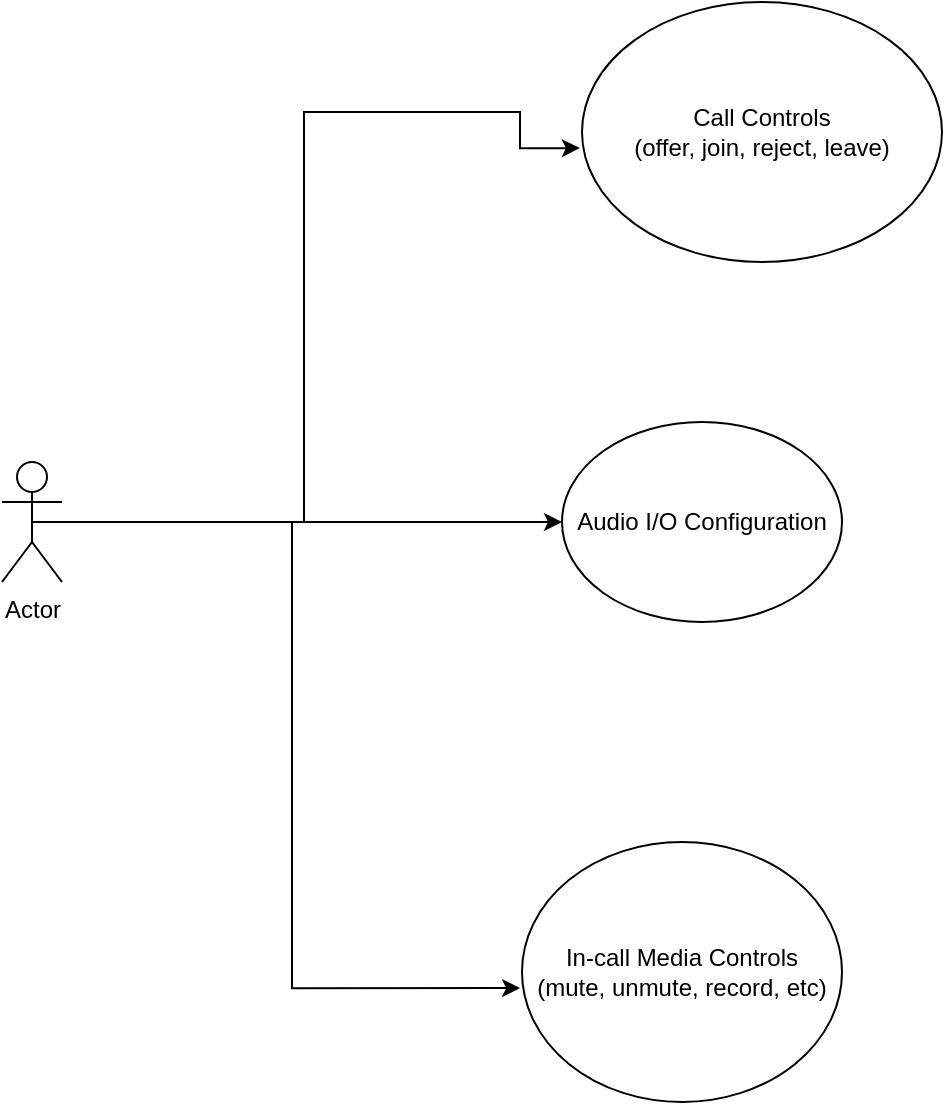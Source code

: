 <mxfile version="24.8.4" pages="6">
  <diagram name="Actor Diagram" id="0odxHVuXM_3ZLZ7NTb2R">
    <mxGraphModel dx="1795" dy="1015" grid="1" gridSize="10" guides="1" tooltips="1" connect="1" arrows="1" fold="1" page="1" pageScale="1" pageWidth="850" pageHeight="1100" math="0" shadow="0">
      <root>
        <mxCell id="0" />
        <mxCell id="1" parent="0" />
        <mxCell id="Hb2yf2S4lOdfkv3By5Pp-13" style="edgeStyle=orthogonalEdgeStyle;rounded=0;orthogonalLoop=1;jettySize=auto;html=1;entryX=0;entryY=0.5;entryDx=0;entryDy=0;" edge="1" parent="1" source="Hb2yf2S4lOdfkv3By5Pp-1" target="Hb2yf2S4lOdfkv3By5Pp-7">
          <mxGeometry relative="1" as="geometry" />
        </mxCell>
        <mxCell id="Hb2yf2S4lOdfkv3By5Pp-14" style="edgeStyle=orthogonalEdgeStyle;rounded=0;orthogonalLoop=1;jettySize=auto;html=1;exitX=0.5;exitY=0.5;exitDx=0;exitDy=0;exitPerimeter=0;entryX=-0.006;entryY=0.562;entryDx=0;entryDy=0;entryPerimeter=0;" edge="1" parent="1" source="Hb2yf2S4lOdfkv3By5Pp-1" target="Hb2yf2S4lOdfkv3By5Pp-6">
          <mxGeometry relative="1" as="geometry">
            <mxPoint x="420" y="290" as="targetPoint" />
            <Array as="points">
              <mxPoint x="341" y="480" />
              <mxPoint x="341" y="275" />
              <mxPoint x="449" y="275" />
              <mxPoint x="449" y="293" />
            </Array>
          </mxGeometry>
        </mxCell>
        <mxCell id="Hb2yf2S4lOdfkv3By5Pp-15" style="edgeStyle=orthogonalEdgeStyle;rounded=0;orthogonalLoop=1;jettySize=auto;html=1;entryX=-0.006;entryY=0.562;entryDx=0;entryDy=0;entryPerimeter=0;" edge="1" parent="1" source="Hb2yf2S4lOdfkv3By5Pp-1" target="Hb2yf2S4lOdfkv3By5Pp-8">
          <mxGeometry relative="1" as="geometry">
            <mxPoint x="340" y="720" as="targetPoint" />
          </mxGeometry>
        </mxCell>
        <mxCell id="Hb2yf2S4lOdfkv3By5Pp-1" value="Actor" style="shape=umlActor;verticalLabelPosition=bottom;verticalAlign=top;html=1;" vertex="1" parent="1">
          <mxGeometry x="190" y="450" width="30" height="60" as="geometry" />
        </mxCell>
        <mxCell id="Hb2yf2S4lOdfkv3By5Pp-6" value="&lt;div&gt;Call Controls&lt;/div&gt;&lt;div&gt;(offer, join, reject, leave)&lt;/div&gt;" style="ellipse;whiteSpace=wrap;html=1;" vertex="1" parent="1">
          <mxGeometry x="480" y="220" width="180" height="130" as="geometry" />
        </mxCell>
        <mxCell id="Hb2yf2S4lOdfkv3By5Pp-7" value="Audio I/O Configuration" style="ellipse;whiteSpace=wrap;html=1;" vertex="1" parent="1">
          <mxGeometry x="470" y="430" width="140" height="100" as="geometry" />
        </mxCell>
        <mxCell id="Hb2yf2S4lOdfkv3By5Pp-8" value="&lt;div&gt;In-call Media Controls&lt;/div&gt;&lt;div&gt;(mute, unmute, record, etc)&lt;br&gt;&lt;/div&gt;" style="ellipse;whiteSpace=wrap;html=1;" vertex="1" parent="1">
          <mxGeometry x="450" y="640" width="160" height="130" as="geometry" />
        </mxCell>
      </root>
    </mxGraphModel>
  </diagram>
  <diagram id="0thNydq9HalUbvEgHtha" name="Component Diagram">
    <mxGraphModel dx="1795" dy="1015" grid="1" gridSize="10" guides="1" tooltips="1" connect="1" arrows="1" fold="1" page="1" pageScale="1" pageWidth="850" pageHeight="1100" math="0" shadow="0">
      <root>
        <mxCell id="0" />
        <mxCell id="1" parent="0" />
        <mxCell id="Y7Y9AYfrEVV57_Mwn43e-1" value="Blink Controller" style="html=1;dropTarget=0;whiteSpace=wrap;" vertex="1" parent="1">
          <mxGeometry x="280" y="320" width="180" height="90" as="geometry" />
        </mxCell>
        <mxCell id="Y7Y9AYfrEVV57_Mwn43e-2" value="" style="shape=module;jettyWidth=8;jettyHeight=4;" vertex="1" parent="Y7Y9AYfrEVV57_Mwn43e-1">
          <mxGeometry x="1" width="20" height="20" relative="1" as="geometry">
            <mxPoint x="-27" y="7" as="offset" />
          </mxGeometry>
        </mxCell>
        <mxCell id="Y7Y9AYfrEVV57_Mwn43e-3" value="&lt;div&gt;Gossip Listener&lt;/div&gt;" style="html=1;dropTarget=0;whiteSpace=wrap;" vertex="1" parent="1">
          <mxGeometry x="390" y="30" width="180" height="90" as="geometry" />
        </mxCell>
        <mxCell id="Y7Y9AYfrEVV57_Mwn43e-4" value="" style="shape=module;jettyWidth=8;jettyHeight=4;" vertex="1" parent="Y7Y9AYfrEVV57_Mwn43e-3">
          <mxGeometry x="1" width="20" height="20" relative="1" as="geometry">
            <mxPoint x="-27" y="7" as="offset" />
          </mxGeometry>
        </mxCell>
        <mxCell id="Y7Y9AYfrEVV57_Mwn43e-5" value="Gossip Sender" style="html=1;dropTarget=0;whiteSpace=wrap;" vertex="1" parent="1">
          <mxGeometry x="140" y="30" width="180" height="90" as="geometry" />
        </mxCell>
        <mxCell id="Y7Y9AYfrEVV57_Mwn43e-6" value="" style="shape=module;jettyWidth=8;jettyHeight=4;" vertex="1" parent="Y7Y9AYfrEVV57_Mwn43e-5">
          <mxGeometry x="1" width="20" height="20" relative="1" as="geometry">
            <mxPoint x="-27" y="7" as="offset" />
          </mxGeometry>
        </mxCell>
        <mxCell id="Y7Y9AYfrEVV57_Mwn43e-7" value="WebRTC Controller" style="html=1;dropTarget=0;whiteSpace=wrap;" vertex="1" parent="1">
          <mxGeometry x="600" y="140" width="180" height="90" as="geometry" />
        </mxCell>
        <mxCell id="Y7Y9AYfrEVV57_Mwn43e-8" value="" style="shape=module;jettyWidth=8;jettyHeight=4;" vertex="1" parent="Y7Y9AYfrEVV57_Mwn43e-7">
          <mxGeometry x="1" width="20" height="20" relative="1" as="geometry">
            <mxPoint x="-27" y="7" as="offset" />
          </mxGeometry>
        </mxCell>
        <mxCell id="Y7Y9AYfrEVV57_Mwn43e-9" value="&lt;div&gt;Media Controller&lt;/div&gt;" style="html=1;dropTarget=0;whiteSpace=wrap;" vertex="1" parent="1">
          <mxGeometry x="270" y="570" width="180" height="90" as="geometry" />
        </mxCell>
        <mxCell id="Y7Y9AYfrEVV57_Mwn43e-10" value="" style="shape=module;jettyWidth=8;jettyHeight=4;" vertex="1" parent="Y7Y9AYfrEVV57_Mwn43e-9">
          <mxGeometry x="1" width="20" height="20" relative="1" as="geometry">
            <mxPoint x="-27" y="7" as="offset" />
          </mxGeometry>
        </mxCell>
        <mxCell id="Y7Y9AYfrEVV57_Mwn43e-11" value="Sink Track Controller" style="html=1;dropTarget=0;whiteSpace=wrap;" vertex="1" parent="1">
          <mxGeometry x="90" y="710" width="180" height="90" as="geometry" />
        </mxCell>
        <mxCell id="Y7Y9AYfrEVV57_Mwn43e-12" value="" style="shape=module;jettyWidth=8;jettyHeight=4;" vertex="1" parent="Y7Y9AYfrEVV57_Mwn43e-11">
          <mxGeometry x="1" width="20" height="20" relative="1" as="geometry">
            <mxPoint x="-27" y="7" as="offset" />
          </mxGeometry>
        </mxCell>
        <mxCell id="Y7Y9AYfrEVV57_Mwn43e-13" value="Source Track" style="html=1;dropTarget=0;whiteSpace=wrap;" vertex="1" parent="1">
          <mxGeometry x="420" y="710" width="180" height="90" as="geometry" />
        </mxCell>
        <mxCell id="Y7Y9AYfrEVV57_Mwn43e-14" value="" style="shape=module;jettyWidth=8;jettyHeight=4;" vertex="1" parent="Y7Y9AYfrEVV57_Mwn43e-13">
          <mxGeometry x="1" width="20" height="20" relative="1" as="geometry">
            <mxPoint x="-27" y="7" as="offset" />
          </mxGeometry>
        </mxCell>
        <mxCell id="Y7Y9AYfrEVV57_Mwn43e-15" value="Sink Tracks" style="html=1;dropTarget=0;whiteSpace=wrap;" vertex="1" parent="1">
          <mxGeometry x="90" y="880" width="180" height="90" as="geometry" />
        </mxCell>
        <mxCell id="Y7Y9AYfrEVV57_Mwn43e-16" value="" style="shape=module;jettyWidth=8;jettyHeight=4;" vertex="1" parent="Y7Y9AYfrEVV57_Mwn43e-15">
          <mxGeometry x="1" width="20" height="20" relative="1" as="geometry">
            <mxPoint x="-27" y="7" as="offset" />
          </mxGeometry>
        </mxCell>
        <mxCell id="Y7Y9AYfrEVV57_Mwn43e-17" value="UI" style="html=1;dropTarget=0;whiteSpace=wrap;" vertex="1" parent="1">
          <mxGeometry x="30" y="180" width="180" height="90" as="geometry" />
        </mxCell>
        <mxCell id="Y7Y9AYfrEVV57_Mwn43e-18" value="" style="shape=module;jettyWidth=8;jettyHeight=4;" vertex="1" parent="Y7Y9AYfrEVV57_Mwn43e-17">
          <mxGeometry x="1" width="20" height="20" relative="1" as="geometry">
            <mxPoint x="-27" y="7" as="offset" />
          </mxGeometry>
        </mxCell>
        <mxCell id="Y7Y9AYfrEVV57_Mwn43e-20" value="" style="ellipse;whiteSpace=wrap;html=1;align=center;aspect=fixed;fillColor=none;strokeColor=none;resizable=0;perimeter=centerPerimeter;rotatable=0;allowArrows=0;points=[];outlineConnect=1;" vertex="1" parent="1">
          <mxGeometry x="410" y="450" width="10" height="10" as="geometry" />
        </mxCell>
        <mxCell id="Y7Y9AYfrEVV57_Mwn43e-22" value="" style="ellipse;whiteSpace=wrap;html=1;align=center;aspect=fixed;fillColor=none;strokeColor=none;resizable=0;perimeter=centerPerimeter;rotatable=0;allowArrows=0;points=[];outlineConnect=1;" vertex="1" parent="1">
          <mxGeometry x="410" y="450" width="10" height="10" as="geometry" />
        </mxCell>
        <mxCell id="Y7Y9AYfrEVV57_Mwn43e-24" value="" style="ellipse;whiteSpace=wrap;html=1;align=center;aspect=fixed;fillColor=none;strokeColor=none;resizable=0;perimeter=centerPerimeter;rotatable=0;allowArrows=0;points=[];outlineConnect=1;" vertex="1" parent="1">
          <mxGeometry x="410" y="450" width="10" height="10" as="geometry" />
        </mxCell>
        <mxCell id="Y7Y9AYfrEVV57_Mwn43e-26" value="" style="ellipse;whiteSpace=wrap;html=1;align=center;aspect=fixed;fillColor=none;strokeColor=none;resizable=0;perimeter=centerPerimeter;rotatable=0;allowArrows=0;points=[];outlineConnect=1;" vertex="1" parent="1">
          <mxGeometry x="410" y="450" width="10" height="10" as="geometry" />
        </mxCell>
        <mxCell id="Y7Y9AYfrEVV57_Mwn43e-28" value="" style="ellipse;whiteSpace=wrap;html=1;align=center;aspect=fixed;fillColor=none;strokeColor=none;resizable=0;perimeter=centerPerimeter;rotatable=0;allowArrows=0;points=[];outlineConnect=1;" vertex="1" parent="1">
          <mxGeometry x="410" y="450" width="10" height="10" as="geometry" />
        </mxCell>
        <mxCell id="Y7Y9AYfrEVV57_Mwn43e-30" value="" style="ellipse;whiteSpace=wrap;html=1;align=center;aspect=fixed;fillColor=none;strokeColor=none;resizable=0;perimeter=centerPerimeter;rotatable=0;allowArrows=0;points=[];outlineConnect=1;" vertex="1" parent="1">
          <mxGeometry x="410" y="450" width="10" height="10" as="geometry" />
        </mxCell>
        <mxCell id="Y7Y9AYfrEVV57_Mwn43e-32" value="" style="ellipse;whiteSpace=wrap;html=1;align=center;aspect=fixed;fillColor=none;strokeColor=none;resizable=0;perimeter=centerPerimeter;rotatable=0;allowArrows=0;points=[];outlineConnect=1;" vertex="1" parent="1">
          <mxGeometry x="410" y="450" width="10" height="10" as="geometry" />
        </mxCell>
        <mxCell id="Y7Y9AYfrEVV57_Mwn43e-33" value="" style="rounded=0;orthogonalLoop=1;jettySize=auto;html=1;endArrow=halfCircle;endFill=0;endSize=6;strokeWidth=1;sketch=0;exitX=0.556;exitY=1.011;exitDx=0;exitDy=0;exitPerimeter=0;" edge="1" parent="1" source="Y7Y9AYfrEVV57_Mwn43e-1">
          <mxGeometry relative="1" as="geometry">
            <mxPoint x="440" y="455" as="sourcePoint" />
            <mxPoint x="400" y="470" as="targetPoint" />
          </mxGeometry>
        </mxCell>
        <mxCell id="Y7Y9AYfrEVV57_Mwn43e-34" value="" style="rounded=0;orthogonalLoop=1;jettySize=auto;html=1;endArrow=oval;endFill=0;sketch=0;sourcePerimeterSpacing=0;targetPerimeterSpacing=0;endSize=10;exitX=0.633;exitY=0.044;exitDx=0;exitDy=0;exitPerimeter=0;" edge="1" parent="1" source="Y7Y9AYfrEVV57_Mwn43e-9">
          <mxGeometry relative="1" as="geometry">
            <mxPoint x="380" y="530" as="sourcePoint" />
            <mxPoint x="400" y="470" as="targetPoint" />
            <Array as="points" />
          </mxGeometry>
        </mxCell>
        <mxCell id="Y7Y9AYfrEVV57_Mwn43e-35" value="" style="ellipse;whiteSpace=wrap;html=1;align=center;aspect=fixed;fillColor=none;strokeColor=none;resizable=0;perimeter=centerPerimeter;rotatable=0;allowArrows=0;points=[];outlineConnect=1;" vertex="1" parent="1">
          <mxGeometry x="415" y="450" width="10" height="10" as="geometry" />
        </mxCell>
        <mxCell id="Y7Y9AYfrEVV57_Mwn43e-36" value="" style="rounded=0;orthogonalLoop=1;jettySize=auto;html=1;endArrow=halfCircle;endFill=0;endSize=6;strokeWidth=1;sketch=0;exitX=0.5;exitY=1;exitDx=0;exitDy=0;" edge="1" parent="1" source="Y7Y9AYfrEVV57_Mwn43e-17">
          <mxGeometry relative="1" as="geometry">
            <mxPoint x="440" y="455" as="sourcePoint" />
            <mxPoint x="130" y="370" as="targetPoint" />
          </mxGeometry>
        </mxCell>
        <mxCell id="Y7Y9AYfrEVV57_Mwn43e-37" value="" style="rounded=0;orthogonalLoop=1;jettySize=auto;html=1;endArrow=oval;endFill=0;sketch=0;sourcePerimeterSpacing=0;targetPerimeterSpacing=0;endSize=10;exitX=0.5;exitY=0;exitDx=0;exitDy=0;" edge="1" parent="1" source="Y7Y9AYfrEVV57_Mwn43e-48">
          <mxGeometry relative="1" as="geometry">
            <mxPoint x="400" y="455" as="sourcePoint" />
            <mxPoint x="130" y="370" as="targetPoint" />
          </mxGeometry>
        </mxCell>
        <mxCell id="Y7Y9AYfrEVV57_Mwn43e-38" value="" style="ellipse;whiteSpace=wrap;html=1;align=center;aspect=fixed;fillColor=none;strokeColor=none;resizable=0;perimeter=centerPerimeter;rotatable=0;allowArrows=0;points=[];outlineConnect=1;" vertex="1" parent="1">
          <mxGeometry x="415" y="450" width="10" height="10" as="geometry" />
        </mxCell>
        <mxCell id="Y7Y9AYfrEVV57_Mwn43e-39" value="" style="rounded=0;orthogonalLoop=1;jettySize=auto;html=1;endArrow=halfCircle;endFill=0;endSize=6;strokeWidth=1;sketch=0;" edge="1" parent="1" source="Y7Y9AYfrEVV57_Mwn43e-1">
          <mxGeometry relative="1" as="geometry">
            <mxPoint x="440" y="455" as="sourcePoint" />
            <mxPoint x="290" y="220" as="targetPoint" />
          </mxGeometry>
        </mxCell>
        <mxCell id="Y7Y9AYfrEVV57_Mwn43e-40" value="" style="rounded=0;orthogonalLoop=1;jettySize=auto;html=1;endArrow=oval;endFill=0;sketch=0;sourcePerimeterSpacing=0;targetPerimeterSpacing=0;endSize=10;exitX=0.5;exitY=1;exitDx=0;exitDy=0;" edge="1" parent="1" source="Y7Y9AYfrEVV57_Mwn43e-5">
          <mxGeometry relative="1" as="geometry">
            <mxPoint x="400" y="455" as="sourcePoint" />
            <mxPoint x="290" y="220" as="targetPoint" />
          </mxGeometry>
        </mxCell>
        <mxCell id="Y7Y9AYfrEVV57_Mwn43e-41" value="" style="ellipse;whiteSpace=wrap;html=1;align=center;aspect=fixed;fillColor=none;strokeColor=none;resizable=0;perimeter=centerPerimeter;rotatable=0;allowArrows=0;points=[];outlineConnect=1;" vertex="1" parent="1">
          <mxGeometry x="415" y="450" width="10" height="10" as="geometry" />
        </mxCell>
        <mxCell id="Y7Y9AYfrEVV57_Mwn43e-42" value="" style="rounded=0;orthogonalLoop=1;jettySize=auto;html=1;endArrow=halfCircle;endFill=0;endSize=6;strokeWidth=1;sketch=0;exitX=0.75;exitY=0;exitDx=0;exitDy=0;" edge="1" parent="1" source="Y7Y9AYfrEVV57_Mwn43e-1">
          <mxGeometry relative="1" as="geometry">
            <mxPoint x="440" y="455" as="sourcePoint" />
            <mxPoint x="420" y="220" as="targetPoint" />
          </mxGeometry>
        </mxCell>
        <mxCell id="Y7Y9AYfrEVV57_Mwn43e-43" value="" style="rounded=0;orthogonalLoop=1;jettySize=auto;html=1;endArrow=oval;endFill=0;sketch=0;sourcePerimeterSpacing=0;targetPerimeterSpacing=0;endSize=10;exitX=0.2;exitY=0.944;exitDx=0;exitDy=0;exitPerimeter=0;" edge="1" parent="1" source="Y7Y9AYfrEVV57_Mwn43e-3">
          <mxGeometry relative="1" as="geometry">
            <mxPoint x="400" y="455" as="sourcePoint" />
            <mxPoint x="420" y="220" as="targetPoint" />
          </mxGeometry>
        </mxCell>
        <mxCell id="Y7Y9AYfrEVV57_Mwn43e-44" value="" style="ellipse;whiteSpace=wrap;html=1;align=center;aspect=fixed;fillColor=none;strokeColor=none;resizable=0;perimeter=centerPerimeter;rotatable=0;allowArrows=0;points=[];outlineConnect=1;" vertex="1" parent="1">
          <mxGeometry x="415" y="450" width="10" height="10" as="geometry" />
        </mxCell>
        <mxCell id="Y7Y9AYfrEVV57_Mwn43e-45" value="" style="rounded=0;orthogonalLoop=1;jettySize=auto;html=1;endArrow=halfCircle;endFill=0;endSize=6;strokeWidth=1;sketch=0;exitX=1;exitY=0.6;exitDx=0;exitDy=0;exitPerimeter=0;" edge="1" parent="1" source="Y7Y9AYfrEVV57_Mwn43e-1">
          <mxGeometry relative="1" as="geometry">
            <mxPoint x="440" y="455" as="sourcePoint" />
            <mxPoint x="550" y="330" as="targetPoint" />
          </mxGeometry>
        </mxCell>
        <mxCell id="Y7Y9AYfrEVV57_Mwn43e-46" value="" style="rounded=0;orthogonalLoop=1;jettySize=auto;html=1;endArrow=oval;endFill=0;sketch=0;sourcePerimeterSpacing=0;targetPerimeterSpacing=0;endSize=10;exitX=0.306;exitY=0.989;exitDx=0;exitDy=0;exitPerimeter=0;" edge="1" parent="1" source="Y7Y9AYfrEVV57_Mwn43e-7">
          <mxGeometry relative="1" as="geometry">
            <mxPoint x="400" y="455" as="sourcePoint" />
            <mxPoint x="550" y="330" as="targetPoint" />
          </mxGeometry>
        </mxCell>
        <mxCell id="Y7Y9AYfrEVV57_Mwn43e-47" value="" style="ellipse;whiteSpace=wrap;html=1;align=center;aspect=fixed;fillColor=none;strokeColor=none;resizable=0;perimeter=centerPerimeter;rotatable=0;allowArrows=0;points=[];outlineConnect=1;" vertex="1" parent="1">
          <mxGeometry x="415" y="450" width="10" height="10" as="geometry" />
        </mxCell>
        <mxCell id="Y7Y9AYfrEVV57_Mwn43e-48" value="&lt;div&gt;Blink Impl&lt;/div&gt;" style="html=1;dropTarget=0;whiteSpace=wrap;" vertex="1" parent="1">
          <mxGeometry x="60" y="430" width="180" height="90" as="geometry" />
        </mxCell>
        <mxCell id="Y7Y9AYfrEVV57_Mwn43e-49" value="" style="shape=module;jettyWidth=8;jettyHeight=4;" vertex="1" parent="Y7Y9AYfrEVV57_Mwn43e-48">
          <mxGeometry x="1" width="20" height="20" relative="1" as="geometry">
            <mxPoint x="-27" y="7" as="offset" />
          </mxGeometry>
        </mxCell>
        <mxCell id="Y7Y9AYfrEVV57_Mwn43e-53" value="" style="rounded=0;orthogonalLoop=1;jettySize=auto;html=1;endArrow=halfCircle;endFill=0;endSize=6;strokeWidth=1;sketch=0;exitX=1;exitY=0.5;exitDx=0;exitDy=0;" edge="1" parent="1" source="Y7Y9AYfrEVV57_Mwn43e-48">
          <mxGeometry relative="1" as="geometry">
            <mxPoint x="340" y="480" as="sourcePoint" />
            <mxPoint x="300" y="460" as="targetPoint" />
          </mxGeometry>
        </mxCell>
        <mxCell id="Y7Y9AYfrEVV57_Mwn43e-54" value="" style="rounded=0;orthogonalLoop=1;jettySize=auto;html=1;endArrow=oval;endFill=0;sketch=0;sourcePerimeterSpacing=0;targetPerimeterSpacing=0;endSize=10;exitX=0.1;exitY=1.022;exitDx=0;exitDy=0;exitPerimeter=0;" edge="1" parent="1" source="Y7Y9AYfrEVV57_Mwn43e-1">
          <mxGeometry relative="1" as="geometry">
            <mxPoint x="300" y="470" as="sourcePoint" />
            <mxPoint x="300" y="460" as="targetPoint" />
          </mxGeometry>
        </mxCell>
        <mxCell id="Y7Y9AYfrEVV57_Mwn43e-55" value="" style="ellipse;whiteSpace=wrap;html=1;align=center;aspect=fixed;fillColor=none;strokeColor=none;resizable=0;perimeter=centerPerimeter;rotatable=0;allowArrows=0;points=[];outlineConnect=1;" vertex="1" parent="1">
          <mxGeometry x="415" y="360" width="10" height="10" as="geometry" />
        </mxCell>
        <mxCell id="Y7Y9AYfrEVV57_Mwn43e-56" value="" style="rounded=0;orthogonalLoop=1;jettySize=auto;html=1;endArrow=halfCircle;endFill=0;endSize=6;strokeWidth=1;sketch=0;exitX=1;exitY=0.75;exitDx=0;exitDy=0;" edge="1" parent="1" source="Y7Y9AYfrEVV57_Mwn43e-48">
          <mxGeometry relative="1" as="geometry">
            <mxPoint x="280" y="490" as="sourcePoint" />
            <mxPoint x="300" y="510" as="targetPoint" />
          </mxGeometry>
        </mxCell>
        <mxCell id="Y7Y9AYfrEVV57_Mwn43e-57" value="" style="rounded=0;orthogonalLoop=1;jettySize=auto;html=1;endArrow=oval;endFill=0;sketch=0;sourcePerimeterSpacing=0;targetPerimeterSpacing=0;endSize=10;exitX=0.25;exitY=0;exitDx=0;exitDy=0;" edge="1" parent="1" source="Y7Y9AYfrEVV57_Mwn43e-9">
          <mxGeometry relative="1" as="geometry">
            <mxPoint x="400" y="365" as="sourcePoint" />
            <mxPoint x="300" y="510" as="targetPoint" />
          </mxGeometry>
        </mxCell>
        <mxCell id="Y7Y9AYfrEVV57_Mwn43e-58" value="" style="ellipse;whiteSpace=wrap;html=1;align=center;aspect=fixed;fillColor=none;strokeColor=none;resizable=0;perimeter=centerPerimeter;rotatable=0;allowArrows=0;points=[];outlineConnect=1;" vertex="1" parent="1">
          <mxGeometry x="415" y="360" width="10" height="10" as="geometry" />
        </mxCell>
        <mxCell id="Y7Y9AYfrEVV57_Mwn43e-59" value="" style="rounded=0;orthogonalLoop=1;jettySize=auto;html=1;endArrow=halfCircle;endFill=0;endSize=6;strokeWidth=1;sketch=0;exitX=0.25;exitY=1;exitDx=0;exitDy=0;" edge="1" parent="1" source="Y7Y9AYfrEVV57_Mwn43e-9">
          <mxGeometry relative="1" as="geometry">
            <mxPoint x="440" y="645" as="sourcePoint" />
            <mxPoint x="310" y="720" as="targetPoint" />
          </mxGeometry>
        </mxCell>
        <mxCell id="Y7Y9AYfrEVV57_Mwn43e-60" value="" style="rounded=0;orthogonalLoop=1;jettySize=auto;html=1;endArrow=oval;endFill=0;sketch=0;sourcePerimeterSpacing=0;targetPerimeterSpacing=0;endSize=10;exitX=1.006;exitY=0.578;exitDx=0;exitDy=0;exitPerimeter=0;" edge="1" parent="1" source="Y7Y9AYfrEVV57_Mwn43e-11">
          <mxGeometry relative="1" as="geometry">
            <mxPoint x="360" y="730" as="sourcePoint" />
            <mxPoint x="310" y="720" as="targetPoint" />
          </mxGeometry>
        </mxCell>
        <mxCell id="Y7Y9AYfrEVV57_Mwn43e-61" value="" style="ellipse;whiteSpace=wrap;html=1;align=center;aspect=fixed;fillColor=none;strokeColor=none;resizable=0;perimeter=centerPerimeter;rotatable=0;allowArrows=0;points=[];outlineConnect=1;" vertex="1" parent="1">
          <mxGeometry x="415" y="640" width="10" height="10" as="geometry" />
        </mxCell>
        <mxCell id="Y7Y9AYfrEVV57_Mwn43e-62" value="" style="rounded=0;orthogonalLoop=1;jettySize=auto;html=1;endArrow=halfCircle;endFill=0;endSize=6;strokeWidth=1;sketch=0;exitX=0.717;exitY=0.967;exitDx=0;exitDy=0;exitPerimeter=0;" edge="1" parent="1" source="Y7Y9AYfrEVV57_Mwn43e-9">
          <mxGeometry relative="1" as="geometry">
            <mxPoint x="440" y="645" as="sourcePoint" />
            <mxPoint x="380" y="710" as="targetPoint" />
          </mxGeometry>
        </mxCell>
        <mxCell id="Y7Y9AYfrEVV57_Mwn43e-63" value="" style="rounded=0;orthogonalLoop=1;jettySize=auto;html=1;endArrow=oval;endFill=0;sketch=0;sourcePerimeterSpacing=0;targetPerimeterSpacing=0;endSize=10;exitX=-0.006;exitY=0.667;exitDx=0;exitDy=0;exitPerimeter=0;" edge="1" parent="1" source="Y7Y9AYfrEVV57_Mwn43e-13">
          <mxGeometry relative="1" as="geometry">
            <mxPoint x="400" y="645" as="sourcePoint" />
            <mxPoint x="380" y="710" as="targetPoint" />
          </mxGeometry>
        </mxCell>
        <mxCell id="Y7Y9AYfrEVV57_Mwn43e-64" value="" style="ellipse;whiteSpace=wrap;html=1;align=center;aspect=fixed;fillColor=none;strokeColor=none;resizable=0;perimeter=centerPerimeter;rotatable=0;allowArrows=0;points=[];outlineConnect=1;" vertex="1" parent="1">
          <mxGeometry x="415" y="640" width="10" height="10" as="geometry" />
        </mxCell>
        <mxCell id="Y7Y9AYfrEVV57_Mwn43e-65" value="" style="rounded=0;orthogonalLoop=1;jettySize=auto;html=1;endArrow=halfCircle;endFill=0;endSize=6;strokeWidth=1;sketch=0;exitX=0.622;exitY=0.989;exitDx=0;exitDy=0;exitPerimeter=0;" edge="1" parent="1" source="Y7Y9AYfrEVV57_Mwn43e-11">
          <mxGeometry relative="1" as="geometry">
            <mxPoint x="440" y="645" as="sourcePoint" />
            <mxPoint x="200" y="850" as="targetPoint" />
          </mxGeometry>
        </mxCell>
        <mxCell id="Y7Y9AYfrEVV57_Mwn43e-66" value="" style="rounded=0;orthogonalLoop=1;jettySize=auto;html=1;endArrow=oval;endFill=0;sketch=0;sourcePerimeterSpacing=0;targetPerimeterSpacing=0;endSize=10;exitX=0.639;exitY=-0.033;exitDx=0;exitDy=0;exitPerimeter=0;" edge="1" parent="1" source="Y7Y9AYfrEVV57_Mwn43e-15">
          <mxGeometry relative="1" as="geometry">
            <mxPoint x="400" y="645" as="sourcePoint" />
            <mxPoint x="200" y="850" as="targetPoint" />
          </mxGeometry>
        </mxCell>
        <mxCell id="Y7Y9AYfrEVV57_Mwn43e-67" value="" style="ellipse;whiteSpace=wrap;html=1;align=center;aspect=fixed;fillColor=none;strokeColor=none;resizable=0;perimeter=centerPerimeter;rotatable=0;allowArrows=0;points=[];outlineConnect=1;" vertex="1" parent="1">
          <mxGeometry x="415" y="640" width="10" height="10" as="geometry" />
        </mxCell>
      </root>
    </mxGraphModel>
  </diagram>
  <diagram id="EX8g75EXB_YF9YcGfBzM" name="BlinkControllerActor">
    <mxGraphModel dx="1795" dy="986" grid="1" gridSize="10" guides="1" tooltips="1" connect="1" arrows="1" fold="1" page="1" pageScale="1" pageWidth="850" pageHeight="1100" math="0" shadow="0">
      <root>
        <mxCell id="0" />
        <mxCell id="1" parent="0" />
        <mxCell id="aXL5R9hOz95w01V5PU-g-4" style="edgeStyle=orthogonalEdgeStyle;rounded=0;orthogonalLoop=1;jettySize=auto;html=1;exitX=0.5;exitY=0.5;exitDx=0;exitDy=0;exitPerimeter=0;entryX=0;entryY=0.5;entryDx=0;entryDy=0;" edge="1" parent="1" source="w4uWR3iW40HeW5PluOSq-1" target="aXL5R9hOz95w01V5PU-g-2">
          <mxGeometry relative="1" as="geometry" />
        </mxCell>
        <mxCell id="aXL5R9hOz95w01V5PU-g-5" style="edgeStyle=orthogonalEdgeStyle;rounded=0;orthogonalLoop=1;jettySize=auto;html=1;entryX=0;entryY=0.5;entryDx=0;entryDy=0;" edge="1" parent="1" source="w4uWR3iW40HeW5PluOSq-1" target="aXL5R9hOz95w01V5PU-g-1">
          <mxGeometry relative="1" as="geometry">
            <mxPoint x="330" y="140" as="targetPoint" />
          </mxGeometry>
        </mxCell>
        <mxCell id="aXL5R9hOz95w01V5PU-g-6" style="edgeStyle=orthogonalEdgeStyle;rounded=0;orthogonalLoop=1;jettySize=auto;html=1;entryX=0;entryY=0.5;entryDx=0;entryDy=0;" edge="1" parent="1" source="w4uWR3iW40HeW5PluOSq-1" target="aXL5R9hOz95w01V5PU-g-3">
          <mxGeometry relative="1" as="geometry">
            <mxPoint x="330" y="480" as="targetPoint" />
          </mxGeometry>
        </mxCell>
        <mxCell id="w4uWR3iW40HeW5PluOSq-1" value="Actor" style="shape=umlActor;verticalLabelPosition=bottom;verticalAlign=top;html=1;" vertex="1" parent="1">
          <mxGeometry x="160" y="275" width="30" height="60" as="geometry" />
        </mxCell>
        <mxCell id="aXL5R9hOz95w01V5PU-g-1" value="Handle UI Command" style="ellipse;whiteSpace=wrap;html=1;" vertex="1" parent="1">
          <mxGeometry x="475" y="110" width="140" height="70" as="geometry" />
        </mxCell>
        <mxCell id="aXL5R9hOz95w01V5PU-g-2" value="Handle Incoming Gossip Messages" style="ellipse;whiteSpace=wrap;html=1;" vertex="1" parent="1">
          <mxGeometry x="440" y="250" width="210" height="110" as="geometry" />
        </mxCell>
        <mxCell id="aXL5R9hOz95w01V5PU-g-3" value="Handle WebRTC Events" style="ellipse;whiteSpace=wrap;html=1;" vertex="1" parent="1">
          <mxGeometry x="460" y="410" width="170" height="90" as="geometry" />
        </mxCell>
        <mxCell id="aXL5R9hOz95w01V5PU-g-11" value="UI Commands" style="swimlane;whiteSpace=wrap;html=1;" vertex="1" parent="1">
          <mxGeometry x="70" y="540" width="200" height="170" as="geometry" />
        </mxCell>
        <mxCell id="aXL5R9hOz95w01V5PU-g-12" value="&lt;ul&gt;&lt;li&gt;Join/Leave Call&lt;/li&gt;&lt;li&gt;Mute/Unmute Self&lt;/li&gt;&lt;li&gt;Record Call&lt;/li&gt;&lt;/ul&gt;" style="text;html=1;align=left;verticalAlign=middle;resizable=0;points=[];autosize=1;strokeColor=none;fillColor=none;" vertex="1" parent="aXL5R9hOz95w01V5PU-g-11">
          <mxGeometry y="30" width="210" height="110" as="geometry" />
        </mxCell>
        <mxCell id="aXL5R9hOz95w01V5PU-g-13" value="Gossip Messages" style="swimlane;whiteSpace=wrap;html=1;" vertex="1" parent="1">
          <mxGeometry x="290" y="540" width="310" height="140" as="geometry" />
        </mxCell>
        <mxCell id="aXL5R9hOz95w01V5PU-g-14" value="&lt;div align=&quot;left&quot;&gt;&lt;ul&gt;&lt;li&gt;Peer Discovery&lt;/li&gt;&lt;li&gt;WebRTC Signaling (ICE, SDP)&lt;/li&gt;&lt;li&gt;Call Initiation and Termination&lt;br&gt;&lt;/li&gt;&lt;/ul&gt;&lt;/div&gt;" style="text;html=1;align=left;verticalAlign=middle;resizable=0;points=[];autosize=1;strokeColor=none;fillColor=none;" vertex="1" parent="aXL5R9hOz95w01V5PU-g-13">
          <mxGeometry y="30" width="310" height="110" as="geometry" />
        </mxCell>
        <mxCell id="aXL5R9hOz95w01V5PU-g-15" value="WebRTC Messages" style="swimlane;whiteSpace=wrap;html=1;" vertex="1" parent="1">
          <mxGeometry x="610" y="540" width="200" height="180" as="geometry" />
        </mxCell>
        <mxCell id="aXL5R9hOz95w01V5PU-g-17" value="&lt;div align=&quot;left&quot;&gt;&lt;ul&gt;&lt;li&gt;Track Added&lt;/li&gt;&lt;li&gt;Call Initiated&lt;/li&gt;&lt;li&gt;Signaling&lt;/li&gt;&lt;li&gt;Disconnected&lt;br&gt;&lt;/li&gt;&lt;/ul&gt;&lt;/div&gt;" style="text;html=1;align=left;verticalAlign=middle;resizable=0;points=[];autosize=1;strokeColor=none;fillColor=none;" vertex="1" parent="aXL5R9hOz95w01V5PU-g-15">
          <mxGeometry x="5" y="20" width="170" height="130" as="geometry" />
        </mxCell>
      </root>
    </mxGraphModel>
  </diagram>
  <diagram id="z0GmU2yotTS6dsbQpib5" name="GossipListenerActor">
    <mxGraphModel dx="1795" dy="986" grid="1" gridSize="10" guides="1" tooltips="1" connect="1" arrows="1" fold="1" page="1" pageScale="1" pageWidth="850" pageHeight="1100" math="0" shadow="0">
      <root>
        <mxCell id="0" />
        <mxCell id="1" parent="0" />
        <mxCell id="WCfVBPSfErAhbPpGhbCr-1" style="edgeStyle=orthogonalEdgeStyle;rounded=0;orthogonalLoop=1;jettySize=auto;html=1;" edge="1" parent="1" source="BzSUtUHYeSLfsF8I9h4h-1" target="BzSUtUHYeSLfsF8I9h4h-3">
          <mxGeometry relative="1" as="geometry" />
        </mxCell>
        <mxCell id="WCfVBPSfErAhbPpGhbCr-2" style="edgeStyle=orthogonalEdgeStyle;rounded=0;orthogonalLoop=1;jettySize=auto;html=1;entryX=0;entryY=0.5;entryDx=0;entryDy=0;" edge="1" parent="1" source="BzSUtUHYeSLfsF8I9h4h-1" target="BzSUtUHYeSLfsF8I9h4h-2">
          <mxGeometry relative="1" as="geometry">
            <mxPoint x="270" y="80" as="targetPoint" />
          </mxGeometry>
        </mxCell>
        <mxCell id="WCfVBPSfErAhbPpGhbCr-3" style="edgeStyle=orthogonalEdgeStyle;rounded=0;orthogonalLoop=1;jettySize=auto;html=1;entryX=0;entryY=0.614;entryDx=0;entryDy=0;entryPerimeter=0;" edge="1" parent="1" source="BzSUtUHYeSLfsF8I9h4h-1" target="BzSUtUHYeSLfsF8I9h4h-4">
          <mxGeometry relative="1" as="geometry">
            <mxPoint x="320" y="360" as="targetPoint" />
          </mxGeometry>
        </mxCell>
        <mxCell id="WCfVBPSfErAhbPpGhbCr-4" style="edgeStyle=orthogonalEdgeStyle;rounded=0;orthogonalLoop=1;jettySize=auto;html=1;entryX=0;entryY=0.5;entryDx=0;entryDy=0;" edge="1" parent="1" source="BzSUtUHYeSLfsF8I9h4h-1" target="BzSUtUHYeSLfsF8I9h4h-5">
          <mxGeometry relative="1" as="geometry">
            <mxPoint x="310" y="510" as="targetPoint" />
          </mxGeometry>
        </mxCell>
        <mxCell id="BzSUtUHYeSLfsF8I9h4h-1" value="Actor" style="shape=umlActor;verticalLabelPosition=bottom;verticalAlign=top;html=1;outlineConnect=0;" vertex="1" parent="1">
          <mxGeometry x="170" y="240" width="30" height="60" as="geometry" />
        </mxCell>
        <mxCell id="BzSUtUHYeSLfsF8I9h4h-2" value="Receive WebRTC Signals from Peers" style="ellipse;whiteSpace=wrap;html=1;" vertex="1" parent="1">
          <mxGeometry x="420" y="40" width="165" height="100" as="geometry" />
        </mxCell>
        <mxCell id="BzSUtUHYeSLfsF8I9h4h-3" value="Receive Call Wide Broadcasts" style="ellipse;whiteSpace=wrap;html=1;" vertex="1" parent="1">
          <mxGeometry x="422.5" y="180" width="140" height="70" as="geometry" />
        </mxCell>
        <mxCell id="BzSUtUHYeSLfsF8I9h4h-4" value="Receive Incoming Calls" style="ellipse;whiteSpace=wrap;html=1;" vertex="1" parent="1">
          <mxGeometry x="420" y="300" width="140" height="70" as="geometry" />
        </mxCell>
        <mxCell id="BzSUtUHYeSLfsF8I9h4h-5" value="&lt;div&gt;Handle Commands from Blink Controller&lt;/div&gt;" style="ellipse;whiteSpace=wrap;html=1;" vertex="1" parent="1">
          <mxGeometry x="420" y="420" width="170" height="90" as="geometry" />
        </mxCell>
        <mxCell id="WCfVBPSfErAhbPpGhbCr-6" value="Call Wide Broadcasts" style="swimlane;whiteSpace=wrap;html=1;" vertex="1" parent="1">
          <mxGeometry x="50" y="560" width="220" height="160" as="geometry" />
        </mxCell>
        <mxCell id="WCfVBPSfErAhbPpGhbCr-7" value="&lt;div align=&quot;left&quot;&gt;&lt;ul&gt;&lt;li&gt;Peer Joined Call&lt;/li&gt;&lt;li&gt;Peer Left Call&lt;br&gt;&lt;/li&gt;&lt;li&gt;Peer Muted&lt;/li&gt;&lt;li&gt;Peer Unmuted&lt;br&gt;&lt;/li&gt;&lt;/ul&gt;&lt;/div&gt;" style="text;html=1;align=left;verticalAlign=middle;resizable=0;points=[];autosize=1;strokeColor=none;fillColor=none;" vertex="1" parent="WCfVBPSfErAhbPpGhbCr-6">
          <mxGeometry y="20" width="190" height="130" as="geometry" />
        </mxCell>
        <mxCell id="WCfVBPSfErAhbPpGhbCr-8" value="Blink Controller Cmds" style="swimlane;whiteSpace=wrap;html=1;" vertex="1" parent="1">
          <mxGeometry x="290" y="560" width="230" height="150" as="geometry" />
        </mxCell>
        <mxCell id="WCfVBPSfErAhbPpGhbCr-9" value="&lt;div align=&quot;left&quot;&gt;&lt;ul&gt;&lt;li&gt;Listen for Incoming Calls&lt;/li&gt;&lt;li&gt;Join Call&lt;/li&gt;&lt;li&gt;Leave Call&lt;br&gt;&lt;/li&gt;&lt;/ul&gt;&lt;/div&gt;" style="text;html=1;align=center;verticalAlign=middle;resizable=0;points=[];autosize=1;strokeColor=none;fillColor=none;" vertex="1" parent="WCfVBPSfErAhbPpGhbCr-8">
          <mxGeometry x="-20" y="20" width="260" height="110" as="geometry" />
        </mxCell>
        <mxCell id="WCfVBPSfErAhbPpGhbCr-10" value="WebRTC Signals" style="swimlane;whiteSpace=wrap;html=1;" vertex="1" parent="1">
          <mxGeometry x="550" y="560" width="190" height="150" as="geometry" />
        </mxCell>
        <mxCell id="WCfVBPSfErAhbPpGhbCr-11" value="&lt;div align=&quot;left&quot;&gt;&lt;ul&gt;&lt;li&gt;SDP&lt;/li&gt;&lt;li&gt;ICE&lt;br&gt;&lt;/li&gt;&lt;/ul&gt;&lt;/div&gt;" style="text;html=1;align=left;verticalAlign=middle;resizable=0;points=[];autosize=1;strokeColor=none;fillColor=none;" vertex="1" parent="WCfVBPSfErAhbPpGhbCr-10">
          <mxGeometry y="20" width="100" height="90" as="geometry" />
        </mxCell>
      </root>
    </mxGraphModel>
  </diagram>
  <diagram id="WIPdpR4ZhBiT1UJnWtDn" name="MediaControllerActor">
    <mxGraphModel dx="1795" dy="986" grid="1" gridSize="10" guides="1" tooltips="1" connect="1" arrows="1" fold="1" page="1" pageScale="1" pageWidth="850" pageHeight="1100" math="0" shadow="0">
      <root>
        <mxCell id="0" />
        <mxCell id="1" parent="0" />
        <mxCell id="IXBFrIvI4-efO7xbqZAn-6" style="edgeStyle=orthogonalEdgeStyle;rounded=0;orthogonalLoop=1;jettySize=auto;html=1;entryX=0;entryY=0.5;entryDx=0;entryDy=0;" edge="1" parent="1" source="IXBFrIvI4-efO7xbqZAn-1" target="IXBFrIvI4-efO7xbqZAn-3">
          <mxGeometry relative="1" as="geometry">
            <mxPoint x="350" y="260" as="targetPoint" />
          </mxGeometry>
        </mxCell>
        <mxCell id="IXBFrIvI4-efO7xbqZAn-7" style="edgeStyle=orthogonalEdgeStyle;rounded=0;orthogonalLoop=1;jettySize=auto;html=1;entryX=0;entryY=0.5;entryDx=0;entryDy=0;" edge="1" parent="1" source="IXBFrIvI4-efO7xbqZAn-1" target="IXBFrIvI4-efO7xbqZAn-2">
          <mxGeometry relative="1" as="geometry">
            <mxPoint x="320" y="110" as="targetPoint" />
            <Array as="points">
              <mxPoint x="330" y="300" />
              <mxPoint x="330" y="110" />
            </Array>
          </mxGeometry>
        </mxCell>
        <mxCell id="IXBFrIvI4-efO7xbqZAn-8" style="edgeStyle=orthogonalEdgeStyle;rounded=0;orthogonalLoop=1;jettySize=auto;html=1;entryX=0;entryY=0.5;entryDx=0;entryDy=0;" edge="1" parent="1" source="IXBFrIvI4-efO7xbqZAn-1" target="IXBFrIvI4-efO7xbqZAn-4">
          <mxGeometry relative="1" as="geometry">
            <mxPoint x="320" y="400" as="targetPoint" />
          </mxGeometry>
        </mxCell>
        <mxCell id="IXBFrIvI4-efO7xbqZAn-9" style="edgeStyle=orthogonalEdgeStyle;rounded=0;orthogonalLoop=1;jettySize=auto;html=1;entryX=0;entryY=0.5;entryDx=0;entryDy=0;" edge="1" parent="1" source="IXBFrIvI4-efO7xbqZAn-1" target="IXBFrIvI4-efO7xbqZAn-5">
          <mxGeometry relative="1" as="geometry">
            <mxPoint x="330" y="510" as="targetPoint" />
          </mxGeometry>
        </mxCell>
        <mxCell id="IXBFrIvI4-efO7xbqZAn-1" value="Actor" style="shape=umlActor;verticalLabelPosition=bottom;verticalAlign=top;html=1;" vertex="1" parent="1">
          <mxGeometry x="190" y="270" width="30" height="60" as="geometry" />
        </mxCell>
        <mxCell id="IXBFrIvI4-efO7xbqZAn-2" value="Add/Remove Audio Source Track" style="ellipse;whiteSpace=wrap;html=1;" vertex="1" parent="1">
          <mxGeometry x="430" y="60" width="160" height="100" as="geometry" />
        </mxCell>
        <mxCell id="IXBFrIvI4-efO7xbqZAn-3" value="Add/Remove Audio Sink Track" style="ellipse;whiteSpace=wrap;html=1;" vertex="1" parent="1">
          <mxGeometry x="435" y="200" width="140" height="90" as="geometry" />
        </mxCell>
        <mxCell id="IXBFrIvI4-efO7xbqZAn-4" value="Handle Audio Control" style="ellipse;whiteSpace=wrap;html=1;" vertex="1" parent="1">
          <mxGeometry x="435" y="340" width="140" height="70" as="geometry" />
        </mxCell>
        <mxCell id="IXBFrIvI4-efO7xbqZAn-5" value="Select Audio I/O Devices" style="ellipse;whiteSpace=wrap;html=1;" vertex="1" parent="1">
          <mxGeometry x="425" y="450" width="150" height="90" as="geometry" />
        </mxCell>
        <mxCell id="IXBFrIvI4-efO7xbqZAn-10" value="Audio Controls" style="swimlane;whiteSpace=wrap;html=1;" vertex="1" parent="1">
          <mxGeometry x="320" y="620" width="220" height="170" as="geometry" />
        </mxCell>
        <mxCell id="IXBFrIvI4-efO7xbqZAn-11" value="&lt;div align=&quot;left&quot;&gt;&lt;ul&gt;&lt;li&gt;Mute/Unmute&lt;/li&gt;&lt;li&gt;Deafen Call&lt;br&gt;&lt;/li&gt;&lt;li&gt;Record&lt;/li&gt;&lt;li&gt;Change Peer Volume&lt;/li&gt;&lt;/ul&gt;&lt;/div&gt;" style="text;html=1;align=left;verticalAlign=middle;resizable=0;points=[];autosize=1;strokeColor=none;fillColor=none;" vertex="1" parent="IXBFrIvI4-efO7xbqZAn-10">
          <mxGeometry x="-10" y="20" width="230" height="130" as="geometry" />
        </mxCell>
      </root>
    </mxGraphModel>
  </diagram>
  <diagram id="tzBJn1mQ7X32pIVLkur1" name="WebRTCActor">
    <mxGraphModel dx="1795" dy="986" grid="1" gridSize="10" guides="1" tooltips="1" connect="1" arrows="1" fold="1" page="1" pageScale="1" pageWidth="850" pageHeight="1100" math="0" shadow="0">
      <root>
        <mxCell id="0" />
        <mxCell id="1" parent="0" />
        <mxCell id="9dThgTIWYriy_kSdIrCu-2" style="edgeStyle=orthogonalEdgeStyle;rounded=0;orthogonalLoop=1;jettySize=auto;html=1;entryX=0;entryY=0.5;entryDx=0;entryDy=0;" edge="1" parent="1" source="xvEYe_dLOpD9yC3RILbV-1" target="OekKWjIVe5zoJVamhhBP-1">
          <mxGeometry relative="1" as="geometry">
            <mxPoint x="580" y="280" as="targetPoint" />
          </mxGeometry>
        </mxCell>
        <mxCell id="9dThgTIWYriy_kSdIrCu-3" style="edgeStyle=orthogonalEdgeStyle;rounded=0;orthogonalLoop=1;jettySize=auto;html=1;entryX=0;entryY=0.5;entryDx=0;entryDy=0;" edge="1" parent="1" source="xvEYe_dLOpD9yC3RILbV-1" target="OekKWjIVe5zoJVamhhBP-2">
          <mxGeometry relative="1" as="geometry">
            <mxPoint x="510" y="400" as="targetPoint" />
          </mxGeometry>
        </mxCell>
        <mxCell id="9dThgTIWYriy_kSdIrCu-4" style="edgeStyle=orthogonalEdgeStyle;rounded=0;orthogonalLoop=1;jettySize=auto;html=1;entryX=1;entryY=0.5;entryDx=0;entryDy=0;" edge="1" parent="1" source="xvEYe_dLOpD9yC3RILbV-1" target="OekKWjIVe5zoJVamhhBP-6">
          <mxGeometry relative="1" as="geometry">
            <mxPoint x="290" y="280" as="targetPoint" />
          </mxGeometry>
        </mxCell>
        <mxCell id="9dThgTIWYriy_kSdIrCu-5" style="edgeStyle=orthogonalEdgeStyle;rounded=0;orthogonalLoop=1;jettySize=auto;html=1;entryX=1;entryY=0.5;entryDx=0;entryDy=0;" edge="1" parent="1" source="xvEYe_dLOpD9yC3RILbV-1" target="OekKWjIVe5zoJVamhhBP-5">
          <mxGeometry relative="1" as="geometry">
            <mxPoint x="320" y="380" as="targetPoint" />
          </mxGeometry>
        </mxCell>
        <mxCell id="xvEYe_dLOpD9yC3RILbV-1" value="Actor" style="shape=umlActor;verticalLabelPosition=bottom;verticalAlign=top;html=1;" vertex="1" parent="1">
          <mxGeometry x="390" y="250" width="30" height="60" as="geometry" />
        </mxCell>
        <mxCell id="OekKWjIVe5zoJVamhhBP-1" value="Pass WebRTC Signals to Blink Controller" style="ellipse;whiteSpace=wrap;html=1;" vertex="1" parent="1">
          <mxGeometry x="600" y="130" width="157.5" height="90" as="geometry" />
        </mxCell>
        <mxCell id="OekKWjIVe5zoJVamhhBP-2" value="Pass Connection Events to Blink Controller" style="ellipse;whiteSpace=wrap;html=1;" vertex="1" parent="1">
          <mxGeometry x="583.75" y="330" width="190" height="120" as="geometry" />
        </mxCell>
        <mxCell id="OekKWjIVe5zoJVamhhBP-4" value="Determine Round Trip Time Between Peers" style="ellipse;whiteSpace=wrap;html=1;" vertex="1" parent="1">
          <mxGeometry x="330" y="60" width="170" height="110" as="geometry" />
        </mxCell>
        <mxCell id="OekKWjIVe5zoJVamhhBP-5" value="Forward Audio Stream to All Peers" style="ellipse;whiteSpace=wrap;html=1;" vertex="1" parent="1">
          <mxGeometry x="80" y="320" width="175" height="110" as="geometry" />
        </mxCell>
        <mxCell id="OekKWjIVe5zoJVamhhBP-6" value="Handle Commands from Blink Controller" style="ellipse;whiteSpace=wrap;html=1;" vertex="1" parent="1">
          <mxGeometry x="85" y="140" width="165" height="100" as="geometry" />
        </mxCell>
        <mxCell id="9dThgTIWYriy_kSdIrCu-1" style="edgeStyle=orthogonalEdgeStyle;rounded=0;orthogonalLoop=1;jettySize=auto;html=1;entryX=0.462;entryY=1;entryDx=0;entryDy=0;entryPerimeter=0;" edge="1" parent="1" source="xvEYe_dLOpD9yC3RILbV-1" target="OekKWjIVe5zoJVamhhBP-4">
          <mxGeometry relative="1" as="geometry" />
        </mxCell>
        <mxCell id="nThGh_gbbgoZiWpl9OIn-1" value="Blink Controller Cmds" style="swimlane;whiteSpace=wrap;html=1;" vertex="1" parent="1">
          <mxGeometry x="50" y="560" width="220" height="200" as="geometry" />
        </mxCell>
        <mxCell id="nThGh_gbbgoZiWpl9OIn-2" value="&lt;div align=&quot;left&quot;&gt;&lt;ul&gt;&lt;li&gt;Dial Peer&lt;/li&gt;&lt;li&gt;Answer Peer&lt;/li&gt;&lt;li&gt;Hang Up&lt;/li&gt;&lt;li&gt;Set Audio Stream&lt;/li&gt;&lt;li&gt;Remove Audio Stream&lt;/li&gt;&lt;li&gt;Ingest WebRTC Signal&lt;br&gt;&lt;/li&gt;&lt;/ul&gt;&lt;/div&gt;" style="text;html=1;align=left;verticalAlign=middle;resizable=0;points=[];autosize=1;strokeColor=none;fillColor=none;" vertex="1" parent="nThGh_gbbgoZiWpl9OIn-1">
          <mxGeometry x="-20" y="10" width="240" height="180" as="geometry" />
        </mxCell>
        <mxCell id="nThGh_gbbgoZiWpl9OIn-3" value="Connection Events" style="swimlane;whiteSpace=wrap;html=1;" vertex="1" parent="1">
          <mxGeometry x="311.25" y="560" width="208.75" height="160" as="geometry" />
        </mxCell>
        <mxCell id="nThGh_gbbgoZiWpl9OIn-4" value="&lt;div align=&quot;left&quot;&gt;&lt;ul&gt;&lt;li&gt;Connecting&lt;/li&gt;&lt;li&gt;Connected&lt;/li&gt;&lt;li&gt;Disconnected&lt;/li&gt;&lt;li&gt;Connection Failed&lt;/li&gt;&lt;/ul&gt;&lt;/div&gt;" style="text;html=1;align=left;verticalAlign=middle;resizable=0;points=[];autosize=1;strokeColor=none;fillColor=none;" vertex="1" parent="nThGh_gbbgoZiWpl9OIn-3">
          <mxGeometry x="-5" y="10" width="210" height="130" as="geometry" />
        </mxCell>
        <mxCell id="nThGh_gbbgoZiWpl9OIn-5" value="WebRTC Signals" style="swimlane;whiteSpace=wrap;html=1;" vertex="1" parent="1">
          <mxGeometry x="557.5" y="560" width="200" height="200" as="geometry" />
        </mxCell>
        <mxCell id="nThGh_gbbgoZiWpl9OIn-6" value="&lt;div align=&quot;left&quot;&gt;&lt;ul&gt;&lt;li&gt;ICE&lt;/li&gt;&lt;li&gt;SDP&lt;br&gt;&lt;/li&gt;&lt;/ul&gt;&lt;/div&gt;" style="text;html=1;align=left;verticalAlign=middle;resizable=0;points=[];autosize=1;strokeColor=none;fillColor=none;" vertex="1" parent="nThGh_gbbgoZiWpl9OIn-5">
          <mxGeometry x="-7.5" y="10" width="100" height="90" as="geometry" />
        </mxCell>
      </root>
    </mxGraphModel>
  </diagram>
</mxfile>
